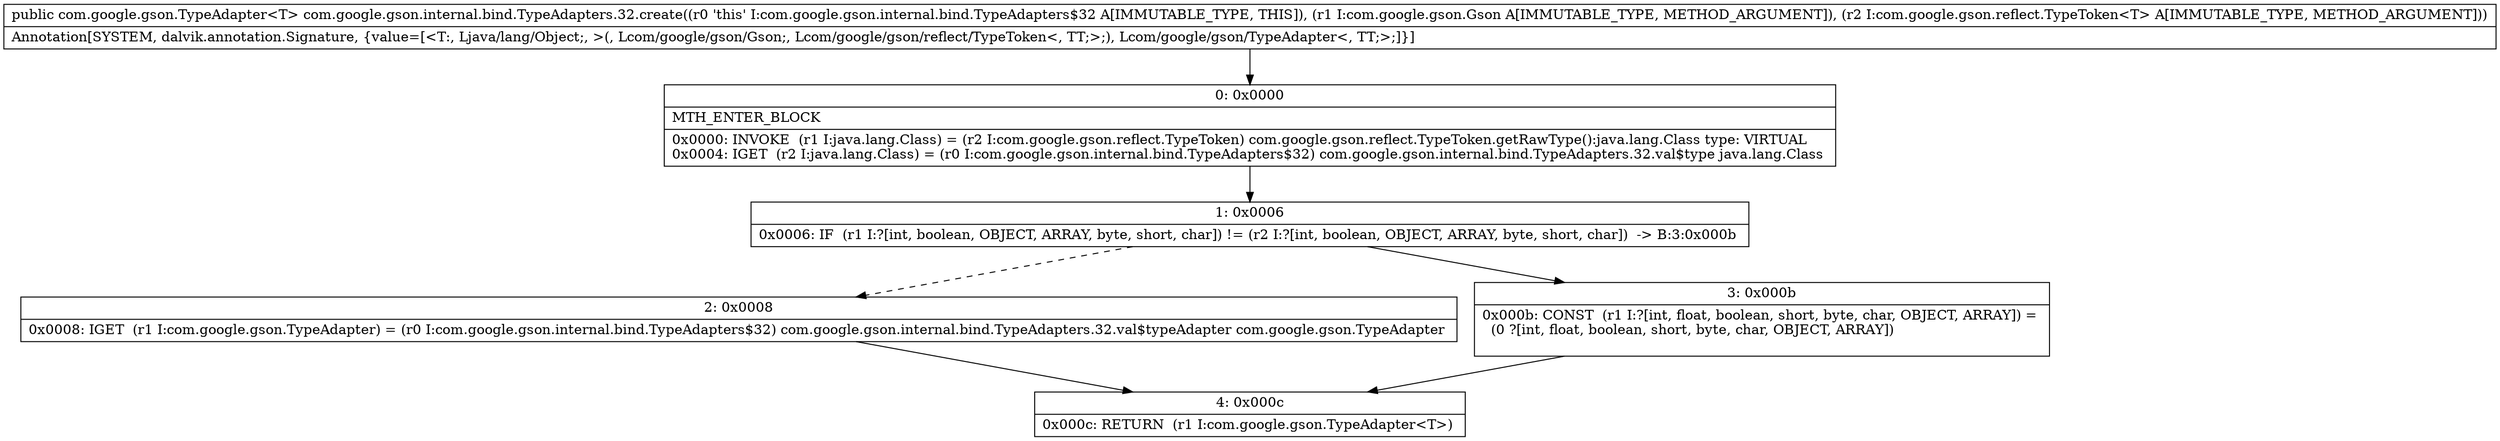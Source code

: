 digraph "CFG forcom.google.gson.internal.bind.TypeAdapters.32.create(Lcom\/google\/gson\/Gson;Lcom\/google\/gson\/reflect\/TypeToken;)Lcom\/google\/gson\/TypeAdapter;" {
Node_0 [shape=record,label="{0\:\ 0x0000|MTH_ENTER_BLOCK\l|0x0000: INVOKE  (r1 I:java.lang.Class) = (r2 I:com.google.gson.reflect.TypeToken) com.google.gson.reflect.TypeToken.getRawType():java.lang.Class type: VIRTUAL \l0x0004: IGET  (r2 I:java.lang.Class) = (r0 I:com.google.gson.internal.bind.TypeAdapters$32) com.google.gson.internal.bind.TypeAdapters.32.val$type java.lang.Class \l}"];
Node_1 [shape=record,label="{1\:\ 0x0006|0x0006: IF  (r1 I:?[int, boolean, OBJECT, ARRAY, byte, short, char]) != (r2 I:?[int, boolean, OBJECT, ARRAY, byte, short, char])  \-\> B:3:0x000b \l}"];
Node_2 [shape=record,label="{2\:\ 0x0008|0x0008: IGET  (r1 I:com.google.gson.TypeAdapter) = (r0 I:com.google.gson.internal.bind.TypeAdapters$32) com.google.gson.internal.bind.TypeAdapters.32.val$typeAdapter com.google.gson.TypeAdapter \l}"];
Node_3 [shape=record,label="{3\:\ 0x000b|0x000b: CONST  (r1 I:?[int, float, boolean, short, byte, char, OBJECT, ARRAY]) = \l  (0 ?[int, float, boolean, short, byte, char, OBJECT, ARRAY])\l \l}"];
Node_4 [shape=record,label="{4\:\ 0x000c|0x000c: RETURN  (r1 I:com.google.gson.TypeAdapter\<T\>) \l}"];
MethodNode[shape=record,label="{public com.google.gson.TypeAdapter\<T\> com.google.gson.internal.bind.TypeAdapters.32.create((r0 'this' I:com.google.gson.internal.bind.TypeAdapters$32 A[IMMUTABLE_TYPE, THIS]), (r1 I:com.google.gson.Gson A[IMMUTABLE_TYPE, METHOD_ARGUMENT]), (r2 I:com.google.gson.reflect.TypeToken\<T\> A[IMMUTABLE_TYPE, METHOD_ARGUMENT]))  | Annotation[SYSTEM, dalvik.annotation.Signature, \{value=[\<T:, Ljava\/lang\/Object;, \>(, Lcom\/google\/gson\/Gson;, Lcom\/google\/gson\/reflect\/TypeToken\<, TT;\>;), Lcom\/google\/gson\/TypeAdapter\<, TT;\>;]\}]\l}"];
MethodNode -> Node_0;
Node_0 -> Node_1;
Node_1 -> Node_2[style=dashed];
Node_1 -> Node_3;
Node_2 -> Node_4;
Node_3 -> Node_4;
}

